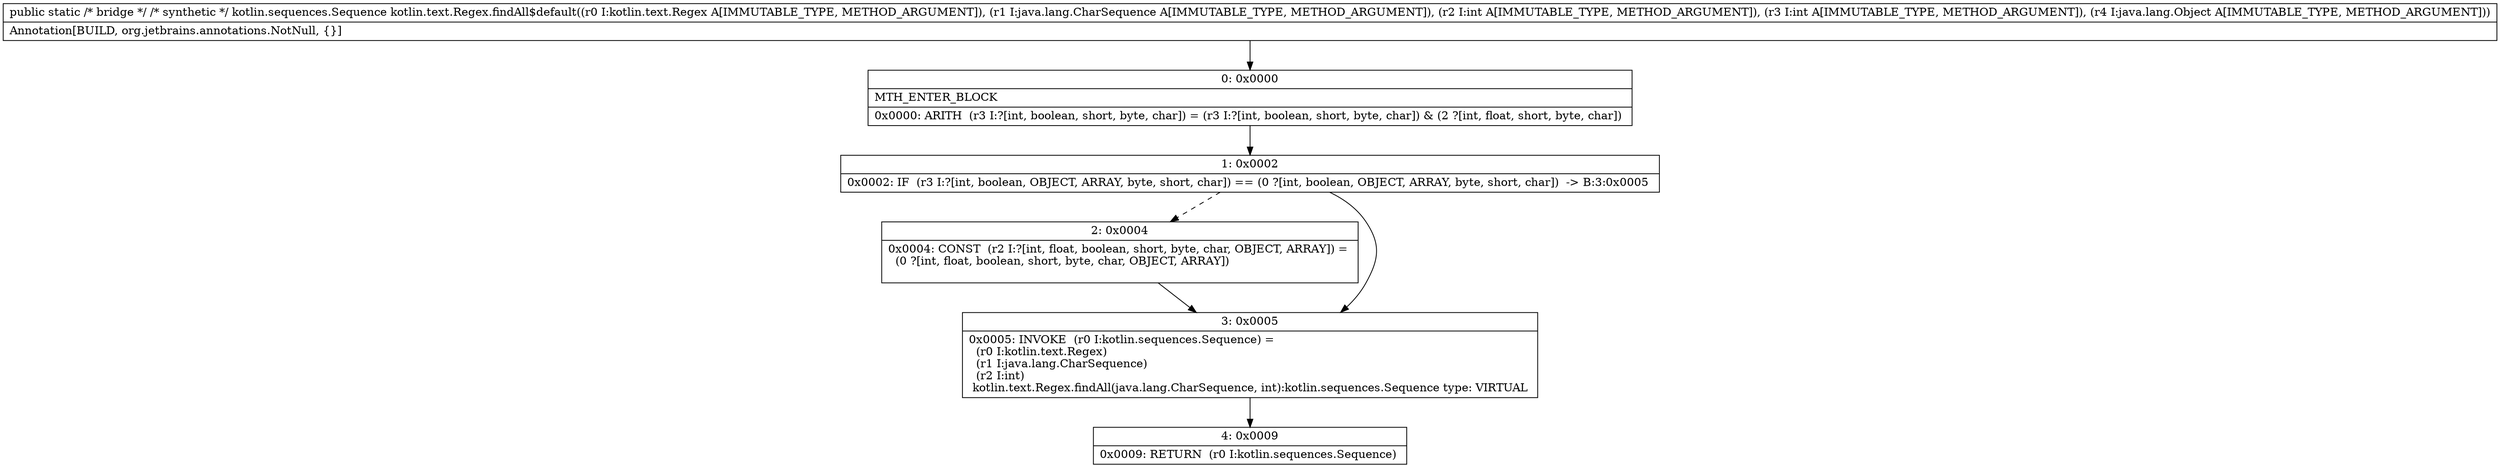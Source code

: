 digraph "CFG forkotlin.text.Regex.findAll$default(Lkotlin\/text\/Regex;Ljava\/lang\/CharSequence;IILjava\/lang\/Object;)Lkotlin\/sequences\/Sequence;" {
Node_0 [shape=record,label="{0\:\ 0x0000|MTH_ENTER_BLOCK\l|0x0000: ARITH  (r3 I:?[int, boolean, short, byte, char]) = (r3 I:?[int, boolean, short, byte, char]) & (2 ?[int, float, short, byte, char]) \l}"];
Node_1 [shape=record,label="{1\:\ 0x0002|0x0002: IF  (r3 I:?[int, boolean, OBJECT, ARRAY, byte, short, char]) == (0 ?[int, boolean, OBJECT, ARRAY, byte, short, char])  \-\> B:3:0x0005 \l}"];
Node_2 [shape=record,label="{2\:\ 0x0004|0x0004: CONST  (r2 I:?[int, float, boolean, short, byte, char, OBJECT, ARRAY]) = \l  (0 ?[int, float, boolean, short, byte, char, OBJECT, ARRAY])\l \l}"];
Node_3 [shape=record,label="{3\:\ 0x0005|0x0005: INVOKE  (r0 I:kotlin.sequences.Sequence) = \l  (r0 I:kotlin.text.Regex)\l  (r1 I:java.lang.CharSequence)\l  (r2 I:int)\l kotlin.text.Regex.findAll(java.lang.CharSequence, int):kotlin.sequences.Sequence type: VIRTUAL \l}"];
Node_4 [shape=record,label="{4\:\ 0x0009|0x0009: RETURN  (r0 I:kotlin.sequences.Sequence) \l}"];
MethodNode[shape=record,label="{public static \/* bridge *\/ \/* synthetic *\/ kotlin.sequences.Sequence kotlin.text.Regex.findAll$default((r0 I:kotlin.text.Regex A[IMMUTABLE_TYPE, METHOD_ARGUMENT]), (r1 I:java.lang.CharSequence A[IMMUTABLE_TYPE, METHOD_ARGUMENT]), (r2 I:int A[IMMUTABLE_TYPE, METHOD_ARGUMENT]), (r3 I:int A[IMMUTABLE_TYPE, METHOD_ARGUMENT]), (r4 I:java.lang.Object A[IMMUTABLE_TYPE, METHOD_ARGUMENT]))  | Annotation[BUILD, org.jetbrains.annotations.NotNull, \{\}]\l}"];
MethodNode -> Node_0;
Node_0 -> Node_1;
Node_1 -> Node_2[style=dashed];
Node_1 -> Node_3;
Node_2 -> Node_3;
Node_3 -> Node_4;
}

